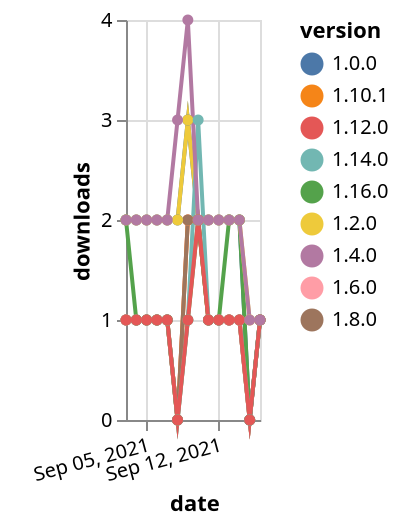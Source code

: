 {"$schema": "https://vega.github.io/schema/vega-lite/v5.json", "description": "A simple bar chart with embedded data.", "data": {"values": [{"date": "2021-09-03", "total": 231, "delta": 1, "version": "1.6.0"}, {"date": "2021-09-04", "total": 232, "delta": 1, "version": "1.6.0"}, {"date": "2021-09-05", "total": 233, "delta": 1, "version": "1.6.0"}, {"date": "2021-09-06", "total": 234, "delta": 1, "version": "1.6.0"}, {"date": "2021-09-07", "total": 235, "delta": 1, "version": "1.6.0"}, {"date": "2021-09-08", "total": 235, "delta": 0, "version": "1.6.0"}, {"date": "2021-09-09", "total": 237, "delta": 2, "version": "1.6.0"}, {"date": "2021-09-10", "total": 239, "delta": 2, "version": "1.6.0"}, {"date": "2021-09-11", "total": 240, "delta": 1, "version": "1.6.0"}, {"date": "2021-09-12", "total": 241, "delta": 1, "version": "1.6.0"}, {"date": "2021-09-13", "total": 242, "delta": 1, "version": "1.6.0"}, {"date": "2021-09-14", "total": 243, "delta": 1, "version": "1.6.0"}, {"date": "2021-09-15", "total": 243, "delta": 0, "version": "1.6.0"}, {"date": "2021-09-16", "total": 244, "delta": 1, "version": "1.6.0"}, {"date": "2021-09-03", "total": 188, "delta": 1, "version": "1.10.1"}, {"date": "2021-09-04", "total": 189, "delta": 1, "version": "1.10.1"}, {"date": "2021-09-05", "total": 190, "delta": 1, "version": "1.10.1"}, {"date": "2021-09-06", "total": 191, "delta": 1, "version": "1.10.1"}, {"date": "2021-09-07", "total": 192, "delta": 1, "version": "1.10.1"}, {"date": "2021-09-08", "total": 192, "delta": 0, "version": "1.10.1"}, {"date": "2021-09-09", "total": 194, "delta": 2, "version": "1.10.1"}, {"date": "2021-09-10", "total": 196, "delta": 2, "version": "1.10.1"}, {"date": "2021-09-11", "total": 197, "delta": 1, "version": "1.10.1"}, {"date": "2021-09-12", "total": 198, "delta": 1, "version": "1.10.1"}, {"date": "2021-09-13", "total": 199, "delta": 1, "version": "1.10.1"}, {"date": "2021-09-14", "total": 200, "delta": 1, "version": "1.10.1"}, {"date": "2021-09-15", "total": 200, "delta": 0, "version": "1.10.1"}, {"date": "2021-09-16", "total": 201, "delta": 1, "version": "1.10.1"}, {"date": "2021-09-03", "total": 183, "delta": 1, "version": "1.8.0"}, {"date": "2021-09-04", "total": 184, "delta": 1, "version": "1.8.0"}, {"date": "2021-09-05", "total": 185, "delta": 1, "version": "1.8.0"}, {"date": "2021-09-06", "total": 186, "delta": 1, "version": "1.8.0"}, {"date": "2021-09-07", "total": 187, "delta": 1, "version": "1.8.0"}, {"date": "2021-09-08", "total": 187, "delta": 0, "version": "1.8.0"}, {"date": "2021-09-09", "total": 189, "delta": 2, "version": "1.8.0"}, {"date": "2021-09-10", "total": 191, "delta": 2, "version": "1.8.0"}, {"date": "2021-09-11", "total": 192, "delta": 1, "version": "1.8.0"}, {"date": "2021-09-12", "total": 193, "delta": 1, "version": "1.8.0"}, {"date": "2021-09-13", "total": 194, "delta": 1, "version": "1.8.0"}, {"date": "2021-09-14", "total": 195, "delta": 1, "version": "1.8.0"}, {"date": "2021-09-15", "total": 195, "delta": 0, "version": "1.8.0"}, {"date": "2021-09-16", "total": 196, "delta": 1, "version": "1.8.0"}, {"date": "2021-09-03", "total": 2509, "delta": 2, "version": "1.0.0"}, {"date": "2021-09-04", "total": 2511, "delta": 2, "version": "1.0.0"}, {"date": "2021-09-05", "total": 2513, "delta": 2, "version": "1.0.0"}, {"date": "2021-09-06", "total": 2515, "delta": 2, "version": "1.0.0"}, {"date": "2021-09-07", "total": 2517, "delta": 2, "version": "1.0.0"}, {"date": "2021-09-08", "total": 2519, "delta": 2, "version": "1.0.0"}, {"date": "2021-09-09", "total": 2522, "delta": 3, "version": "1.0.0"}, {"date": "2021-09-10", "total": 2524, "delta": 2, "version": "1.0.0"}, {"date": "2021-09-11", "total": 2526, "delta": 2, "version": "1.0.0"}, {"date": "2021-09-12", "total": 2528, "delta": 2, "version": "1.0.0"}, {"date": "2021-09-13", "total": 2530, "delta": 2, "version": "1.0.0"}, {"date": "2021-09-14", "total": 2532, "delta": 2, "version": "1.0.0"}, {"date": "2021-09-15", "total": 2532, "delta": 0, "version": "1.0.0"}, {"date": "2021-09-16", "total": 2533, "delta": 1, "version": "1.0.0"}, {"date": "2021-09-03", "total": 116, "delta": 2, "version": "1.16.0"}, {"date": "2021-09-04", "total": 117, "delta": 1, "version": "1.16.0"}, {"date": "2021-09-05", "total": 118, "delta": 1, "version": "1.16.0"}, {"date": "2021-09-06", "total": 119, "delta": 1, "version": "1.16.0"}, {"date": "2021-09-07", "total": 120, "delta": 1, "version": "1.16.0"}, {"date": "2021-09-08", "total": 120, "delta": 0, "version": "1.16.0"}, {"date": "2021-09-09", "total": 121, "delta": 1, "version": "1.16.0"}, {"date": "2021-09-10", "total": 123, "delta": 2, "version": "1.16.0"}, {"date": "2021-09-11", "total": 124, "delta": 1, "version": "1.16.0"}, {"date": "2021-09-12", "total": 125, "delta": 1, "version": "1.16.0"}, {"date": "2021-09-13", "total": 127, "delta": 2, "version": "1.16.0"}, {"date": "2021-09-14", "total": 129, "delta": 2, "version": "1.16.0"}, {"date": "2021-09-15", "total": 129, "delta": 0, "version": "1.16.0"}, {"date": "2021-09-16", "total": 130, "delta": 1, "version": "1.16.0"}, {"date": "2021-09-03", "total": 2528, "delta": 2, "version": "1.2.0"}, {"date": "2021-09-04", "total": 2530, "delta": 2, "version": "1.2.0"}, {"date": "2021-09-05", "total": 2532, "delta": 2, "version": "1.2.0"}, {"date": "2021-09-06", "total": 2534, "delta": 2, "version": "1.2.0"}, {"date": "2021-09-07", "total": 2536, "delta": 2, "version": "1.2.0"}, {"date": "2021-09-08", "total": 2538, "delta": 2, "version": "1.2.0"}, {"date": "2021-09-09", "total": 2541, "delta": 3, "version": "1.2.0"}, {"date": "2021-09-10", "total": 2543, "delta": 2, "version": "1.2.0"}, {"date": "2021-09-11", "total": 2545, "delta": 2, "version": "1.2.0"}, {"date": "2021-09-12", "total": 2547, "delta": 2, "version": "1.2.0"}, {"date": "2021-09-13", "total": 2549, "delta": 2, "version": "1.2.0"}, {"date": "2021-09-14", "total": 2551, "delta": 2, "version": "1.2.0"}, {"date": "2021-09-15", "total": 2552, "delta": 1, "version": "1.2.0"}, {"date": "2021-09-16", "total": 2553, "delta": 1, "version": "1.2.0"}, {"date": "2021-09-03", "total": 180, "delta": 1, "version": "1.14.0"}, {"date": "2021-09-04", "total": 181, "delta": 1, "version": "1.14.0"}, {"date": "2021-09-05", "total": 182, "delta": 1, "version": "1.14.0"}, {"date": "2021-09-06", "total": 183, "delta": 1, "version": "1.14.0"}, {"date": "2021-09-07", "total": 184, "delta": 1, "version": "1.14.0"}, {"date": "2021-09-08", "total": 184, "delta": 0, "version": "1.14.0"}, {"date": "2021-09-09", "total": 185, "delta": 1, "version": "1.14.0"}, {"date": "2021-09-10", "total": 188, "delta": 3, "version": "1.14.0"}, {"date": "2021-09-11", "total": 189, "delta": 1, "version": "1.14.0"}, {"date": "2021-09-12", "total": 190, "delta": 1, "version": "1.14.0"}, {"date": "2021-09-13", "total": 191, "delta": 1, "version": "1.14.0"}, {"date": "2021-09-14", "total": 192, "delta": 1, "version": "1.14.0"}, {"date": "2021-09-15", "total": 192, "delta": 0, "version": "1.14.0"}, {"date": "2021-09-16", "total": 193, "delta": 1, "version": "1.14.0"}, {"date": "2021-09-03", "total": 156, "delta": 1, "version": "1.12.0"}, {"date": "2021-09-04", "total": 157, "delta": 1, "version": "1.12.0"}, {"date": "2021-09-05", "total": 158, "delta": 1, "version": "1.12.0"}, {"date": "2021-09-06", "total": 159, "delta": 1, "version": "1.12.0"}, {"date": "2021-09-07", "total": 160, "delta": 1, "version": "1.12.0"}, {"date": "2021-09-08", "total": 160, "delta": 0, "version": "1.12.0"}, {"date": "2021-09-09", "total": 161, "delta": 1, "version": "1.12.0"}, {"date": "2021-09-10", "total": 163, "delta": 2, "version": "1.12.0"}, {"date": "2021-09-11", "total": 164, "delta": 1, "version": "1.12.0"}, {"date": "2021-09-12", "total": 165, "delta": 1, "version": "1.12.0"}, {"date": "2021-09-13", "total": 166, "delta": 1, "version": "1.12.0"}, {"date": "2021-09-14", "total": 167, "delta": 1, "version": "1.12.0"}, {"date": "2021-09-15", "total": 167, "delta": 0, "version": "1.12.0"}, {"date": "2021-09-16", "total": 168, "delta": 1, "version": "1.12.0"}, {"date": "2021-09-03", "total": 2434, "delta": 2, "version": "1.4.0"}, {"date": "2021-09-04", "total": 2436, "delta": 2, "version": "1.4.0"}, {"date": "2021-09-05", "total": 2438, "delta": 2, "version": "1.4.0"}, {"date": "2021-09-06", "total": 2440, "delta": 2, "version": "1.4.0"}, {"date": "2021-09-07", "total": 2442, "delta": 2, "version": "1.4.0"}, {"date": "2021-09-08", "total": 2445, "delta": 3, "version": "1.4.0"}, {"date": "2021-09-09", "total": 2449, "delta": 4, "version": "1.4.0"}, {"date": "2021-09-10", "total": 2451, "delta": 2, "version": "1.4.0"}, {"date": "2021-09-11", "total": 2453, "delta": 2, "version": "1.4.0"}, {"date": "2021-09-12", "total": 2455, "delta": 2, "version": "1.4.0"}, {"date": "2021-09-13", "total": 2457, "delta": 2, "version": "1.4.0"}, {"date": "2021-09-14", "total": 2459, "delta": 2, "version": "1.4.0"}, {"date": "2021-09-15", "total": 2460, "delta": 1, "version": "1.4.0"}, {"date": "2021-09-16", "total": 2461, "delta": 1, "version": "1.4.0"}]}, "width": "container", "mark": {"type": "line", "point": {"filled": true}}, "encoding": {"x": {"field": "date", "type": "temporal", "timeUnit": "yearmonthdate", "title": "date", "axis": {"labelAngle": -15}}, "y": {"field": "delta", "type": "quantitative", "title": "downloads"}, "color": {"field": "version", "type": "nominal"}, "tooltip": {"field": "delta"}}}